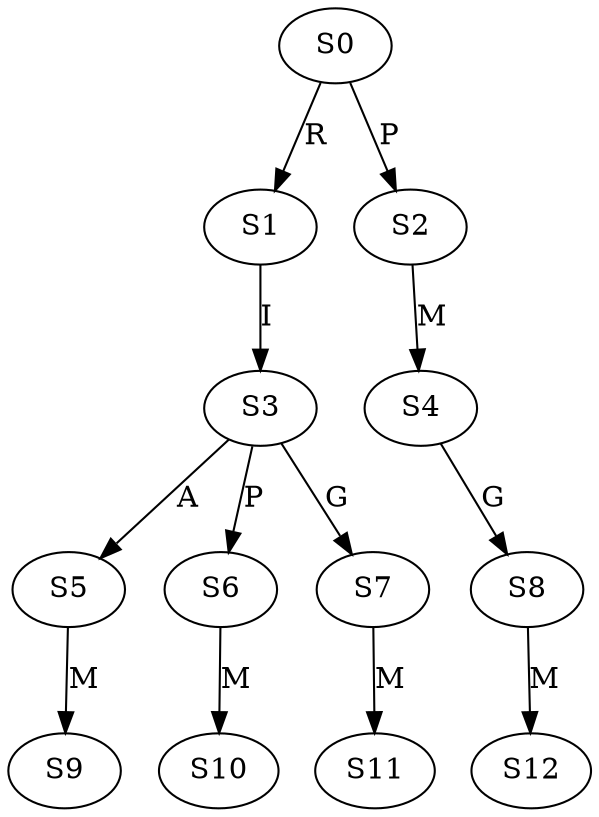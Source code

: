 strict digraph  {
	S0 -> S1 [ label = R ];
	S0 -> S2 [ label = P ];
	S1 -> S3 [ label = I ];
	S2 -> S4 [ label = M ];
	S3 -> S5 [ label = A ];
	S3 -> S6 [ label = P ];
	S3 -> S7 [ label = G ];
	S4 -> S8 [ label = G ];
	S5 -> S9 [ label = M ];
	S6 -> S10 [ label = M ];
	S7 -> S11 [ label = M ];
	S8 -> S12 [ label = M ];
}
